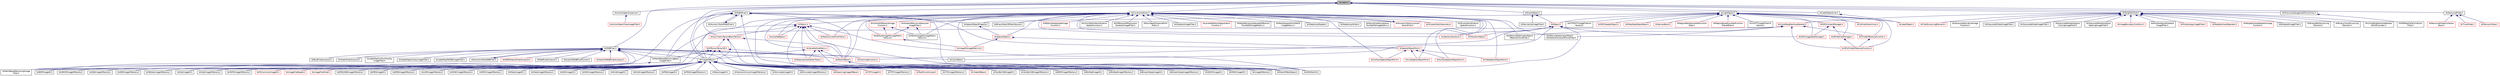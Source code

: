 digraph "itkIndent.h"
{
 // LATEX_PDF_SIZE
  edge [fontname="Helvetica",fontsize="10",labelfontname="Helvetica",labelfontsize="10"];
  node [fontname="Helvetica",fontsize="10",shape=record];
  Node1 [label="itkIndent.h",height=0.2,width=0.4,color="black", fillcolor="grey75", style="filled", fontcolor="black",tooltip=" "];
  Node1 -> Node2 [dir="back",color="midnightblue",fontsize="10",style="solid",fontname="Helvetica"];
  Node2 [label="itkAnchorOpenCloseLine.h",height=0.2,width=0.4,color="black", fillcolor="white", style="filled",URL="$itkAnchorOpenCloseLine_8h.html",tooltip=" "];
  Node2 -> Node3 [dir="back",color="midnightblue",fontsize="10",style="solid",fontname="Helvetica"];
  Node3 [label="itkAnchorOpenCloseImageFilter.h",height=0.2,width=0.4,color="red", fillcolor="white", style="filled",URL="$itkAnchorOpenCloseImageFilter_8h.html",tooltip=" "];
  Node1 -> Node8 [dir="back",color="midnightblue",fontsize="10",style="solid",fontname="Helvetica"];
  Node8 [label="itkCovariantVector.h",height=0.2,width=0.4,color="black", fillcolor="white", style="filled",URL="$itkCovariantVector_8h.html",tooltip=" "];
  Node8 -> Node9 [dir="back",color="midnightblue",fontsize="10",style="solid",fontname="Helvetica"];
  Node9 [label="itkBSplineInterpolateImage\lFunction.h",height=0.2,width=0.4,color="red", fillcolor="white", style="filled",URL="$itkBSplineInterpolateImageFunction_8h.html",tooltip=" "];
  Node8 -> Node33 [dir="back",color="midnightblue",fontsize="10",style="solid",fontname="Helvetica"];
  Node33 [label="itkBinaryMask3DMeshSource.h",height=0.2,width=0.4,color="black", fillcolor="white", style="filled",URL="$itkBinaryMask3DMeshSource_8h.html",tooltip=" "];
  Node8 -> Node34 [dir="back",color="midnightblue",fontsize="10",style="solid",fontname="Helvetica"];
  Node34 [label="itkCentralDifferenceImage\lFunction.h",height=0.2,width=0.4,color="red", fillcolor="white", style="filled",URL="$itkCentralDifferenceImageFunction_8h.html",tooltip=" "];
  Node34 -> Node35 [dir="back",color="midnightblue",fontsize="10",style="solid",fontname="Helvetica"];
  Node35 [label="itkDefaultImageToImageMetric\lTraitsv4.h",height=0.2,width=0.4,color="red", fillcolor="white", style="filled",URL="$itkDefaultImageToImageMetricTraitsv4_8h.html",tooltip=" "];
  Node35 -> Node36 [dir="back",color="midnightblue",fontsize="10",style="solid",fontname="Helvetica"];
  Node36 [label="itkImageToImageMetricv4.h",height=0.2,width=0.4,color="red", fillcolor="white", style="filled",URL="$itkImageToImageMetricv4_8h.html",tooltip=" "];
  Node34 -> Node61 [dir="back",color="midnightblue",fontsize="10",style="solid",fontname="Helvetica"];
  Node61 [label="itkVectorImageToImageMetric\lTraitsv4.h",height=0.2,width=0.4,color="black", fillcolor="white", style="filled",URL="$itkVectorImageToImageMetricTraitsv4_8h.html",tooltip=" "];
  Node8 -> Node62 [dir="back",color="midnightblue",fontsize="10",style="solid",fontname="Helvetica"];
  Node62 [label="itkConicShellInteriorExterior\lSpatialFunction.h",height=0.2,width=0.4,color="black", fillcolor="white", style="filled",URL="$itkConicShellInteriorExteriorSpatialFunction_8h.html",tooltip=" "];
  Node8 -> Node63 [dir="back",color="midnightblue",fontsize="10",style="solid",fontname="Helvetica"];
  Node63 [label="itkContourSpatialObjectPoint.h",height=0.2,width=0.4,color="red", fillcolor="white", style="filled",URL="$itkContourSpatialObjectPoint_8h.html",tooltip=" "];
  Node8 -> Node35 [dir="back",color="midnightblue",fontsize="10",style="solid",fontname="Helvetica"];
  Node8 -> Node67 [dir="back",color="midnightblue",fontsize="10",style="solid",fontname="Helvetica"];
  Node67 [label="itkDeformableSimplexMesh3\lDBalloonForceFilter.h",height=0.2,width=0.4,color="black", fillcolor="white", style="filled",URL="$itkDeformableSimplexMesh3DBalloonForceFilter_8h.html",tooltip=" "];
  Node8 -> Node68 [dir="back",color="midnightblue",fontsize="10",style="solid",fontname="Helvetica"];
  Node68 [label="itkDeformableSimplexMesh3\lDGradientConstraintForceFilter.h",height=0.2,width=0.4,color="black", fillcolor="white", style="filled",URL="$itkDeformableSimplexMesh3DGradientConstraintForceFilter_8h.html",tooltip=" "];
  Node8 -> Node69 [dir="back",color="midnightblue",fontsize="10",style="solid",fontname="Helvetica"];
  Node69 [label="itkDifferenceOfGaussians\lGradientImageFilter.h",height=0.2,width=0.4,color="black", fillcolor="white", style="filled",URL="$itkDifferenceOfGaussiansGradientImageFilter_8h.html",tooltip=" "];
  Node8 -> Node70 [dir="back",color="midnightblue",fontsize="10",style="solid",fontname="Helvetica"];
  Node70 [label="itkEuclideanDistancePoint\lMetric.h",height=0.2,width=0.4,color="black", fillcolor="white", style="filled",URL="$itkEuclideanDistancePointMetric_8h.html",tooltip=" "];
  Node8 -> Node71 [dir="back",color="midnightblue",fontsize="10",style="solid",fontname="Helvetica"];
  Node71 [label="itkGradientImageFilter.h",height=0.2,width=0.4,color="black", fillcolor="white", style="filled",URL="$itkGradientImageFilter_8h.html",tooltip=" "];
  Node8 -> Node72 [dir="back",color="midnightblue",fontsize="10",style="solid",fontname="Helvetica"];
  Node72 [label="itkGradientRecursiveGaussian\lImageFilter.h",height=0.2,width=0.4,color="red", fillcolor="white", style="filled",URL="$itkGradientRecursiveGaussianImageFilter_8h.html",tooltip=" "];
  Node72 -> Node35 [dir="back",color="midnightblue",fontsize="10",style="solid",fontname="Helvetica"];
  Node72 -> Node61 [dir="back",color="midnightblue",fontsize="10",style="solid",fontname="Helvetica"];
  Node8 -> Node81 [dir="back",color="midnightblue",fontsize="10",style="solid",fontname="Helvetica"];
  Node81 [label="itkIdentityTransform.h",height=0.2,width=0.4,color="red", fillcolor="white", style="filled",URL="$itkIdentityTransform_8h.html",tooltip=" "];
  Node8 -> Node87 [dir="back",color="midnightblue",fontsize="10",style="solid",fontname="Helvetica"];
  Node87 [label="itkImageIOBase.h",height=0.2,width=0.4,color="black", fillcolor="white", style="filled",URL="$itkImageIOBase_8h.html",tooltip=" "];
  Node87 -> Node88 [dir="back",color="midnightblue",fontsize="10",style="solid",fontname="Helvetica"];
  Node88 [label="itkBMPImageIO.h",height=0.2,width=0.4,color="black", fillcolor="white", style="filled",URL="$itkBMPImageIO_8h.html",tooltip=" "];
  Node87 -> Node89 [dir="back",color="midnightblue",fontsize="10",style="solid",fontname="Helvetica"];
  Node89 [label="itkBMPImageIOFactory.h",height=0.2,width=0.4,color="black", fillcolor="white", style="filled",URL="$itkBMPImageIOFactory_8h.html",tooltip=" "];
  Node87 -> Node90 [dir="back",color="midnightblue",fontsize="10",style="solid",fontname="Helvetica"];
  Node90 [label="itkBioRadImageIO.h",height=0.2,width=0.4,color="black", fillcolor="white", style="filled",URL="$itkBioRadImageIO_8h.html",tooltip=" "];
  Node87 -> Node91 [dir="back",color="midnightblue",fontsize="10",style="solid",fontname="Helvetica"];
  Node91 [label="itkBioRadImageIOFactory.h",height=0.2,width=0.4,color="black", fillcolor="white", style="filled",URL="$itkBioRadImageIOFactory_8h.html",tooltip=" "];
  Node87 -> Node92 [dir="back",color="midnightblue",fontsize="10",style="solid",fontname="Helvetica"];
  Node92 [label="itkBruker2dseqImageIO.h",height=0.2,width=0.4,color="black", fillcolor="white", style="filled",URL="$itkBruker2dseqImageIO_8h.html",tooltip=" "];
  Node87 -> Node93 [dir="back",color="midnightblue",fontsize="10",style="solid",fontname="Helvetica"];
  Node93 [label="itkBruker2dseqImageIOFactory.h",height=0.2,width=0.4,color="black", fillcolor="white", style="filled",URL="$itkBruker2dseqImageIOFactory_8h.html",tooltip=" "];
  Node87 -> Node94 [dir="back",color="midnightblue",fontsize="10",style="solid",fontname="Helvetica"];
  Node94 [label="itkGDCMImageIO.h",height=0.2,width=0.4,color="black", fillcolor="white", style="filled",URL="$itkGDCMImageIO_8h.html",tooltip=" "];
  Node87 -> Node95 [dir="back",color="midnightblue",fontsize="10",style="solid",fontname="Helvetica"];
  Node95 [label="itkGDCMImageIOFactory.h",height=0.2,width=0.4,color="black", fillcolor="white", style="filled",URL="$itkGDCMImageIOFactory_8h.html",tooltip=" "];
  Node87 -> Node96 [dir="back",color="midnightblue",fontsize="10",style="solid",fontname="Helvetica"];
  Node96 [label="itkGE4ImageIOFactory.h",height=0.2,width=0.4,color="black", fillcolor="white", style="filled",URL="$itkGE4ImageIOFactory_8h.html",tooltip=" "];
  Node87 -> Node97 [dir="back",color="midnightblue",fontsize="10",style="solid",fontname="Helvetica"];
  Node97 [label="itkGE5ImageIOFactory.h",height=0.2,width=0.4,color="black", fillcolor="white", style="filled",URL="$itkGE5ImageIOFactory_8h.html",tooltip=" "];
  Node87 -> Node98 [dir="back",color="midnightblue",fontsize="10",style="solid",fontname="Helvetica"];
  Node98 [label="itkGEAdwImageIOFactory.h",height=0.2,width=0.4,color="black", fillcolor="white", style="filled",URL="$itkGEAdwImageIOFactory_8h.html",tooltip=" "];
  Node87 -> Node99 [dir="back",color="midnightblue",fontsize="10",style="solid",fontname="Helvetica"];
  Node99 [label="itkGiplImageIO.h",height=0.2,width=0.4,color="black", fillcolor="white", style="filled",URL="$itkGiplImageIO_8h.html",tooltip=" "];
  Node87 -> Node100 [dir="back",color="midnightblue",fontsize="10",style="solid",fontname="Helvetica"];
  Node100 [label="itkGiplImageIOFactory.h",height=0.2,width=0.4,color="black", fillcolor="white", style="filled",URL="$itkGiplImageIOFactory_8h.html",tooltip=" "];
  Node87 -> Node101 [dir="back",color="midnightblue",fontsize="10",style="solid",fontname="Helvetica"];
  Node101 [label="itkHDF5ImageIOFactory.h",height=0.2,width=0.4,color="black", fillcolor="white", style="filled",URL="$itkHDF5ImageIOFactory_8h.html",tooltip=" "];
  Node87 -> Node102 [dir="back",color="midnightblue",fontsize="10",style="solid",fontname="Helvetica"];
  Node102 [label="itkIPLCommonImageIO.h",height=0.2,width=0.4,color="red", fillcolor="white", style="filled",URL="$itkIPLCommonImageIO_8h.html",tooltip="This file was written as a modification to the itkMetaImageIO as a new method for reading in files fr..."];
  Node87 -> Node107 [dir="back",color="midnightblue",fontsize="10",style="solid",fontname="Helvetica"];
  Node107 [label="itkImageFileReader.h",height=0.2,width=0.4,color="red", fillcolor="white", style="filled",URL="$itkImageFileReader_8h.html",tooltip=" "];
  Node87 -> Node110 [dir="back",color="midnightblue",fontsize="10",style="solid",fontname="Helvetica"];
  Node110 [label="itkImageFileWriter.h",height=0.2,width=0.4,color="red", fillcolor="white", style="filled",URL="$itkImageFileWriter_8h.html",tooltip=" "];
  Node87 -> Node112 [dir="back",color="midnightblue",fontsize="10",style="solid",fontname="Helvetica"];
  Node112 [label="itkImageIOFactory.h",height=0.2,width=0.4,color="black", fillcolor="white", style="filled",URL="$itkImageIOFactory_8h.html",tooltip=" "];
  Node87 -> Node113 [dir="back",color="midnightblue",fontsize="10",style="solid",fontname="Helvetica"];
  Node113 [label="itkJPEG2000ImageIOFactory.h",height=0.2,width=0.4,color="black", fillcolor="white", style="filled",URL="$itkJPEG2000ImageIOFactory_8h.html",tooltip=" "];
  Node87 -> Node114 [dir="back",color="midnightblue",fontsize="10",style="solid",fontname="Helvetica"];
  Node114 [label="itkJPEGImageIO.h",height=0.2,width=0.4,color="black", fillcolor="white", style="filled",URL="$itkJPEGImageIO_8h.html",tooltip=" "];
  Node87 -> Node115 [dir="back",color="midnightblue",fontsize="10",style="solid",fontname="Helvetica"];
  Node115 [label="itkJPEGImageIOFactory.h",height=0.2,width=0.4,color="black", fillcolor="white", style="filled",URL="$itkJPEGImageIOFactory_8h.html",tooltip=" "];
  Node87 -> Node116 [dir="back",color="midnightblue",fontsize="10",style="solid",fontname="Helvetica"];
  Node116 [label="itkLSMImageIOFactory.h",height=0.2,width=0.4,color="black", fillcolor="white", style="filled",URL="$itkLSMImageIOFactory_8h.html",tooltip=" "];
  Node87 -> Node117 [dir="back",color="midnightblue",fontsize="10",style="solid",fontname="Helvetica"];
  Node117 [label="itkMINCImageIO.h",height=0.2,width=0.4,color="black", fillcolor="white", style="filled",URL="$itkMINCImageIO_8h.html",tooltip=" "];
  Node87 -> Node118 [dir="back",color="midnightblue",fontsize="10",style="solid",fontname="Helvetica"];
  Node118 [label="itkMINCImageIOFactory.h",height=0.2,width=0.4,color="black", fillcolor="white", style="filled",URL="$itkMINCImageIOFactory_8h.html",tooltip=" "];
  Node87 -> Node119 [dir="back",color="midnightblue",fontsize="10",style="solid",fontname="Helvetica"];
  Node119 [label="itkMRCImageIOFactory.h",height=0.2,width=0.4,color="black", fillcolor="white", style="filled",URL="$itkMRCImageIOFactory_8h.html",tooltip=" "];
  Node87 -> Node120 [dir="back",color="midnightblue",fontsize="10",style="solid",fontname="Helvetica"];
  Node120 [label="itkMetaImageIO.h",height=0.2,width=0.4,color="black", fillcolor="white", style="filled",URL="$itkMetaImageIO_8h.html",tooltip=" "];
  Node87 -> Node121 [dir="back",color="midnightblue",fontsize="10",style="solid",fontname="Helvetica"];
  Node121 [label="itkMetaImageIOFactory.h",height=0.2,width=0.4,color="black", fillcolor="white", style="filled",URL="$itkMetaImageIOFactory_8h.html",tooltip=" "];
  Node87 -> Node122 [dir="back",color="midnightblue",fontsize="10",style="solid",fontname="Helvetica"];
  Node122 [label="itkNiftiImageIO.h",height=0.2,width=0.4,color="black", fillcolor="white", style="filled",URL="$itkNiftiImageIO_8h.html",tooltip=" "];
  Node87 -> Node123 [dir="back",color="midnightblue",fontsize="10",style="solid",fontname="Helvetica"];
  Node123 [label="itkNiftiImageIOFactory.h",height=0.2,width=0.4,color="black", fillcolor="white", style="filled",URL="$itkNiftiImageIOFactory_8h.html",tooltip=" "];
  Node87 -> Node124 [dir="back",color="midnightblue",fontsize="10",style="solid",fontname="Helvetica"];
  Node124 [label="itkNrrdImageIO.h",height=0.2,width=0.4,color="black", fillcolor="white", style="filled",URL="$itkNrrdImageIO_8h.html",tooltip=" "];
  Node87 -> Node125 [dir="back",color="midnightblue",fontsize="10",style="solid",fontname="Helvetica"];
  Node125 [label="itkNrrdImageIOFactory.h",height=0.2,width=0.4,color="black", fillcolor="white", style="filled",URL="$itkNrrdImageIOFactory_8h.html",tooltip=" "];
  Node87 -> Node126 [dir="back",color="midnightblue",fontsize="10",style="solid",fontname="Helvetica"];
  Node126 [label="itkPNGImageIO.h",height=0.2,width=0.4,color="black", fillcolor="white", style="filled",URL="$itkPNGImageIO_8h.html",tooltip=" "];
  Node87 -> Node127 [dir="back",color="midnightblue",fontsize="10",style="solid",fontname="Helvetica"];
  Node127 [label="itkPNGImageIOFactory.h",height=0.2,width=0.4,color="black", fillcolor="white", style="filled",URL="$itkPNGImageIOFactory_8h.html",tooltip=" "];
  Node87 -> Node128 [dir="back",color="midnightblue",fontsize="10",style="solid",fontname="Helvetica"];
  Node128 [label="itkRawImageIO.h",height=0.2,width=0.4,color="black", fillcolor="white", style="filled",URL="$itkRawImageIO_8h.html",tooltip=" "];
  Node87 -> Node129 [dir="back",color="midnightblue",fontsize="10",style="solid",fontname="Helvetica"];
  Node129 [label="itkSiemensVisionImageIOFactory.h",height=0.2,width=0.4,color="black", fillcolor="white", style="filled",URL="$itkSiemensVisionImageIOFactory_8h.html",tooltip=" "];
  Node87 -> Node130 [dir="back",color="midnightblue",fontsize="10",style="solid",fontname="Helvetica"];
  Node130 [label="itkStimulateImageIO.h",height=0.2,width=0.4,color="black", fillcolor="white", style="filled",URL="$itkStimulateImageIO_8h.html",tooltip=" "];
  Node87 -> Node131 [dir="back",color="midnightblue",fontsize="10",style="solid",fontname="Helvetica"];
  Node131 [label="itkStimulateImageIOFactory.h",height=0.2,width=0.4,color="black", fillcolor="white", style="filled",URL="$itkStimulateImageIOFactory_8h.html",tooltip=" "];
  Node87 -> Node132 [dir="back",color="midnightblue",fontsize="10",style="solid",fontname="Helvetica"];
  Node132 [label="itkStreamingImageIOBase.h",height=0.2,width=0.4,color="red", fillcolor="white", style="filled",URL="$itkStreamingImageIOBase_8h.html",tooltip=" "];
  Node87 -> Node137 [dir="back",color="midnightblue",fontsize="10",style="solid",fontname="Helvetica"];
  Node137 [label="itkTIFFImageIO.h",height=0.2,width=0.4,color="red", fillcolor="white", style="filled",URL="$itkTIFFImageIO_8h.html",tooltip=" "];
  Node87 -> Node139 [dir="back",color="midnightblue",fontsize="10",style="solid",fontname="Helvetica"];
  Node139 [label="itkTIFFImageIOFactory.h",height=0.2,width=0.4,color="black", fillcolor="white", style="filled",URL="$itkTIFFImageIOFactory_8h.html",tooltip=" "];
  Node87 -> Node140 [dir="back",color="midnightblue",fontsize="10",style="solid",fontname="Helvetica"];
  Node140 [label="itkTestDriverInclude.h",height=0.2,width=0.4,color="red", fillcolor="white", style="filled",URL="$itkTestDriverInclude_8h.html",tooltip=" "];
  Node87 -> Node143 [dir="back",color="midnightblue",fontsize="10",style="solid",fontname="Helvetica"];
  Node143 [label="itkVTKImageIOFactory.h",height=0.2,width=0.4,color="black", fillcolor="white", style="filled",URL="$itkVTKImageIOFactory_8h.html",tooltip=" "];
  Node87 -> Node144 [dir="back",color="midnightblue",fontsize="10",style="solid",fontname="Helvetica"];
  Node144 [label="itkVideoIOBase.h",height=0.2,width=0.4,color="red", fillcolor="white", style="filled",URL="$itkVideoIOBase_8h.html",tooltip=" "];
  Node87 -> Node150 [dir="back",color="midnightblue",fontsize="10",style="solid",fontname="Helvetica"];
  Node150 [label="itkVoxBoCUBImageIO.h",height=0.2,width=0.4,color="black", fillcolor="white", style="filled",URL="$itkVoxBoCUBImageIO_8h.html",tooltip=" "];
  Node87 -> Node151 [dir="back",color="midnightblue",fontsize="10",style="solid",fontname="Helvetica"];
  Node151 [label="itkVoxBoCUBImageIOFactory.h",height=0.2,width=0.4,color="black", fillcolor="white", style="filled",URL="$itkVoxBoCUBImageIOFactory_8h.html",tooltip=" "];
  Node8 -> Node36 [dir="back",color="midnightblue",fontsize="10",style="solid",fontname="Helvetica"];
  Node8 -> Node152 [dir="back",color="midnightblue",fontsize="10",style="solid",fontname="Helvetica"];
  Node152 [label="itkLevelSetBase.h",height=0.2,width=0.4,color="red", fillcolor="white", style="filled",URL="$itkLevelSetBase_8h.html",tooltip=" "];
  Node8 -> Node170 [dir="back",color="midnightblue",fontsize="10",style="solid",fontname="Helvetica"];
  Node170 [label="itkLevelSetMotionRegistration\lFunction.h",height=0.2,width=0.4,color="red", fillcolor="white", style="filled",URL="$itkLevelSetMotionRegistrationFunction_8h.html",tooltip=" "];
  Node8 -> Node172 [dir="back",color="midnightblue",fontsize="10",style="solid",fontname="Helvetica"];
  Node172 [label="itkLineSpatialObjectPoint.h",height=0.2,width=0.4,color="red", fillcolor="white", style="filled",URL="$itkLineSpatialObjectPoint_8h.html",tooltip=" "];
  Node8 -> Node176 [dir="back",color="midnightblue",fontsize="10",style="solid",fontname="Helvetica"];
  Node176 [label="itkMatrix.h",height=0.2,width=0.4,color="red", fillcolor="white", style="filled",URL="$itkMatrix_8h.html",tooltip=" "];
  Node176 -> Node192 [dir="back",color="midnightblue",fontsize="10",style="solid",fontname="Helvetica"];
  Node192 [label="itkGiftiMeshIO.h",height=0.2,width=0.4,color="black", fillcolor="white", style="filled",URL="$itkGiftiMeshIO_8h.html",tooltip=" "];
  Node176 -> Node152 [dir="back",color="midnightblue",fontsize="10",style="solid",fontname="Helvetica"];
  Node176 -> Node117 [dir="back",color="midnightblue",fontsize="10",style="solid",fontname="Helvetica"];
  Node176 -> Node1077 [dir="back",color="midnightblue",fontsize="10",style="solid",fontname="Helvetica"];
  Node1077 [label="itkMeasurementVectorTraits.h",height=0.2,width=0.4,color="red", fillcolor="white", style="filled",URL="$itkMeasurementVectorTraits_8h.html",tooltip=" "];
  Node176 -> Node1118 [dir="back",color="midnightblue",fontsize="10",style="solid",fontname="Helvetica"];
  Node1118 [label="itkMeshConvertPixelTraits.h",height=0.2,width=0.4,color="red", fillcolor="white", style="filled",URL="$itkMeshConvertPixelTraits_8h.html",tooltip=" "];
  Node176 -> Node1119 [dir="back",color="midnightblue",fontsize="10",style="solid",fontname="Helvetica"];
  Node1119 [label="itkMeshIOBase.h",height=0.2,width=0.4,color="red", fillcolor="white", style="filled",URL="$itkMeshIOBase_8h.html",tooltip=" "];
  Node1119 -> Node192 [dir="back",color="midnightblue",fontsize="10",style="solid",fontname="Helvetica"];
  Node1119 -> Node1129 [dir="back",color="midnightblue",fontsize="10",style="solid",fontname="Helvetica"];
  Node1129 [label="itkMeshIOTestHelper.h",height=0.2,width=0.4,color="black", fillcolor="white", style="filled",URL="$itkMeshIOTestHelper_8h.html",tooltip=" "];
  Node176 -> Node1129 [dir="back",color="midnightblue",fontsize="10",style="solid",fontname="Helvetica"];
  Node176 -> Node408 [dir="back",color="midnightblue",fontsize="10",style="solid",fontname="Helvetica"];
  Node408 [label="itkPatchBasedDenoisingImage\lFilter.h",height=0.2,width=0.4,color="black", fillcolor="white", style="filled",URL="$itkPatchBasedDenoisingImageFilter_8h.html",tooltip=" "];
  Node176 -> Node1141 [dir="back",color="midnightblue",fontsize="10",style="solid",fontname="Helvetica"];
  Node1141 [label="itkSymmetricSecondRankTensor.h",height=0.2,width=0.4,color="red", fillcolor="white", style="filled",URL="$itkSymmetricSecondRankTensor_8h.html",tooltip=" "];
  Node1141 -> Node1142 [dir="back",color="midnightblue",fontsize="10",style="solid",fontname="Helvetica"];
  Node1142 [label="itkDiffusionTensor3D.h",height=0.2,width=0.4,color="red", fillcolor="white", style="filled",URL="$itkDiffusionTensor3D_8h.html",tooltip=" "];
  Node1142 -> Node87 [dir="back",color="midnightblue",fontsize="10",style="solid",fontname="Helvetica"];
  Node1142 -> Node1119 [dir="back",color="midnightblue",fontsize="10",style="solid",fontname="Helvetica"];
  Node1142 -> Node1129 [dir="back",color="midnightblue",fontsize="10",style="solid",fontname="Helvetica"];
  Node1142 -> Node407 [dir="back",color="midnightblue",fontsize="10",style="solid",fontname="Helvetica"];
  Node407 [label="itkPatchBasedDenoisingBase\lImageFilter.h",height=0.2,width=0.4,color="black", fillcolor="white", style="filled",URL="$itkPatchBasedDenoisingBaseImageFilter_8h.html",tooltip=" "];
  Node407 -> Node408 [dir="back",color="midnightblue",fontsize="10",style="solid",fontname="Helvetica"];
  Node1142 -> Node408 [dir="back",color="midnightblue",fontsize="10",style="solid",fontname="Helvetica"];
  Node1141 -> Node87 [dir="back",color="midnightblue",fontsize="10",style="solid",fontname="Helvetica"];
  Node1141 -> Node1119 [dir="back",color="midnightblue",fontsize="10",style="solid",fontname="Helvetica"];
  Node1141 -> Node1129 [dir="back",color="midnightblue",fontsize="10",style="solid",fontname="Helvetica"];
  Node8 -> Node74 [dir="back",color="midnightblue",fontsize="10",style="solid",fontname="Helvetica"];
  Node74 [label="itkMeanReciprocalSquareDifference\lPointSetToImageMetric.h",height=0.2,width=0.4,color="black", fillcolor="white", style="filled",URL="$itkMeanReciprocalSquareDifferencePointSetToImageMetric_8h.html",tooltip=" "];
  Node8 -> Node75 [dir="back",color="midnightblue",fontsize="10",style="solid",fontname="Helvetica"];
  Node75 [label="itkMeanSquaresPointSetTo\lImageMetric.h",height=0.2,width=0.4,color="black", fillcolor="white", style="filled",URL="$itkMeanSquaresPointSetToImageMetric_8h.html",tooltip=" "];
  Node8 -> Node1118 [dir="back",color="midnightblue",fontsize="10",style="solid",fontname="Helvetica"];
  Node8 -> Node1119 [dir="back",color="midnightblue",fontsize="10",style="solid",fontname="Helvetica"];
  Node8 -> Node1129 [dir="back",color="midnightblue",fontsize="10",style="solid",fontname="Helvetica"];
  Node8 -> Node1165 [dir="back",color="midnightblue",fontsize="10",style="solid",fontname="Helvetica"];
  Node1165 [label="itkMetaArrayReader.h",height=0.2,width=0.4,color="black", fillcolor="white", style="filled",URL="$itkMetaArrayReader_8h.html",tooltip=" "];
  Node8 -> Node1166 [dir="back",color="midnightblue",fontsize="10",style="solid",fontname="Helvetica"];
  Node1166 [label="itkMetaArrayWriter.h",height=0.2,width=0.4,color="black", fillcolor="white", style="filled",URL="$itkMetaArrayWriter_8h.html",tooltip=" "];
  Node8 -> Node76 [dir="back",color="midnightblue",fontsize="10",style="solid",fontname="Helvetica"];
  Node76 [label="itkNormalizedCorrelation\lPointSetToImageMetric.h",height=0.2,width=0.4,color="black", fillcolor="white", style="filled",URL="$itkNormalizedCorrelationPointSetToImageMetric_8h.html",tooltip=" "];
  Node8 -> Node1167 [dir="back",color="midnightblue",fontsize="10",style="solid",fontname="Helvetica"];
  Node1167 [label="itkNumericTraitsCovariant\lVectorPixel.h",height=0.2,width=0.4,color="red", fillcolor="white", style="filled",URL="$itkNumericTraitsCovariantVectorPixel_8h.html",tooltip=" "];
  Node1167 -> Node8 [dir="back",color="midnightblue",fontsize="10",style="solid",fontname="Helvetica"];
  Node8 -> Node1168 [dir="back",color="midnightblue",fontsize="10",style="solid",fontname="Helvetica"];
  Node1168 [label="itkSimplexMeshGeometry.h",height=0.2,width=0.4,color="red", fillcolor="white", style="filled",URL="$itkSimplexMeshGeometry_8h.html",tooltip=" "];
  Node8 -> Node1028 [dir="back",color="midnightblue",fontsize="10",style="solid",fontname="Helvetica"];
  Node1028 [label="itkSpatialObject.h",height=0.2,width=0.4,color="red", fillcolor="white", style="filled",URL="$itkSpatialObject_8h.html",tooltip=" "];
  Node1028 -> Node36 [dir="back",color="midnightblue",fontsize="10",style="solid",fontname="Helvetica"];
  Node1028 -> Node1055 [dir="back",color="midnightblue",fontsize="10",style="solid",fontname="Helvetica"];
  Node1055 [label="itkSpatialObjectPoint.h",height=0.2,width=0.4,color="red", fillcolor="white", style="filled",URL="$itkSpatialObjectPoint_8h.html",tooltip=" "];
  Node1055 -> Node63 [dir="back",color="midnightblue",fontsize="10",style="solid",fontname="Helvetica"];
  Node1055 -> Node172 [dir="back",color="midnightblue",fontsize="10",style="solid",fontname="Helvetica"];
  Node1055 -> Node1056 [dir="back",color="midnightblue",fontsize="10",style="solid",fontname="Helvetica"];
  Node1056 [label="itkSurfaceSpatialObjectPoint.h",height=0.2,width=0.4,color="red", fillcolor="white", style="filled",URL="$itkSurfaceSpatialObjectPoint_8h.html",tooltip=" "];
  Node1055 -> Node1057 [dir="back",color="midnightblue",fontsize="10",style="solid",fontname="Helvetica"];
  Node1057 [label="itkTubeSpatialObjectPoint.h",height=0.2,width=0.4,color="red", fillcolor="white", style="filled",URL="$itkTubeSpatialObjectPoint_8h.html",tooltip=" "];
  Node8 -> Node1056 [dir="back",color="midnightblue",fontsize="10",style="solid",fontname="Helvetica"];
  Node8 -> Node1174 [dir="back",color="midnightblue",fontsize="10",style="solid",fontname="Helvetica"];
  Node1174 [label="itkTorusInteriorExterior\lSpatialFunction.h",height=0.2,width=0.4,color="black", fillcolor="white", style="filled",URL="$itkTorusInteriorExteriorSpatialFunction_8h.html",tooltip=" "];
  Node8 -> Node1175 [dir="back",color="midnightblue",fontsize="10",style="solid",fontname="Helvetica"];
  Node1175 [label="itkTransformBase.h",height=0.2,width=0.4,color="red", fillcolor="white", style="filled",URL="$itkTransformBase_8h.html",tooltip=" "];
  Node8 -> Node1057 [dir="back",color="midnightblue",fontsize="10",style="solid",fontname="Helvetica"];
  Node8 -> Node1205 [dir="back",color="midnightblue",fontsize="10",style="solid",fontname="Helvetica"];
  Node1205 [label="itkVariableSizeMatrix.h",height=0.2,width=0.4,color="red", fillcolor="white", style="filled",URL="$itkVariableSizeMatrix_8h.html",tooltip=" "];
  Node1205 -> Node87 [dir="back",color="midnightblue",fontsize="10",style="solid",fontname="Helvetica"];
  Node1205 -> Node1077 [dir="back",color="midnightblue",fontsize="10",style="solid",fontname="Helvetica"];
  Node1205 -> Node1119 [dir="back",color="midnightblue",fontsize="10",style="solid",fontname="Helvetica"];
  Node1205 -> Node1129 [dir="back",color="midnightblue",fontsize="10",style="solid",fontname="Helvetica"];
  Node8 -> Node61 [dir="back",color="midnightblue",fontsize="10",style="solid",fontname="Helvetica"];
  Node1 -> Node1209 [dir="back",color="midnightblue",fontsize="10",style="solid",fontname="Helvetica"];
  Node1209 [label="itkEventObject.h",height=0.2,width=0.4,color="black", fillcolor="white", style="filled",URL="$itkEventObject_8h.html",tooltip=" "];
  Node1209 -> Node747 [dir="back",color="midnightblue",fontsize="10",style="solid",fontname="Helvetica"];
  Node747 [label="itkNormalizeImageFilter.h",height=0.2,width=0.4,color="black", fillcolor="white", style="filled",URL="$itkNormalizeImageFilter_8h.html",tooltip=" "];
  Node1209 -> Node1210 [dir="back",color="midnightblue",fontsize="10",style="solid",fontname="Helvetica"];
  Node1210 [label="itkObject.h",height=0.2,width=0.4,color="red", fillcolor="white", style="filled",URL="$itkObject_8h.html",tooltip=" "];
  Node1210 -> Node1261 [dir="back",color="midnightblue",fontsize="10",style="solid",fontname="Helvetica"];
  Node1261 [label="itkColorTable.h",height=0.2,width=0.4,color="black", fillcolor="white", style="filled",URL="$itkColorTable_8h.html",tooltip=" "];
  Node1210 -> Node1262 [dir="back",color="midnightblue",fontsize="10",style="solid",fontname="Helvetica"];
  Node1262 [label="itkColormapFunction.h",height=0.2,width=0.4,color="red", fillcolor="white", style="filled",URL="$itkColormapFunction_8h.html",tooltip=" "];
  Node1210 -> Node1340 [dir="back",color="midnightblue",fontsize="10",style="solid",fontname="Helvetica"];
  Node1340 [label="itkGPUImageDataManager.h",height=0.2,width=0.4,color="red", fillcolor="white", style="filled",URL="$itkGPUImageDataManager_8h.html",tooltip=" "];
  Node1210 -> Node81 [dir="back",color="midnightblue",fontsize="10",style="solid",fontname="Helvetica"];
  Node1210 -> Node112 [dir="back",color="midnightblue",fontsize="10",style="solid",fontname="Helvetica"];
  Node1210 -> Node1175 [dir="back",color="midnightblue",fontsize="10",style="solid",fontname="Helvetica"];
  Node1 -> Node87 [dir="back",color="midnightblue",fontsize="10",style="solid",fontname="Helvetica"];
  Node1 -> Node1570 [dir="back",color="midnightblue",fontsize="10",style="solid",fontname="Helvetica"];
  Node1570 [label="itkLabelObjectLine.h",height=0.2,width=0.4,color="black", fillcolor="white", style="filled",URL="$itkLabelObjectLine_8h.html",tooltip=" "];
  Node1570 -> Node1469 [dir="back",color="midnightblue",fontsize="10",style="solid",fontname="Helvetica"];
  Node1469 [label="itkLabelObject.h",height=0.2,width=0.4,color="red", fillcolor="white", style="filled",URL="$itkLabelObject_8h.html",tooltip=" "];
  Node1 -> Node1571 [dir="back",color="midnightblue",fontsize="10",style="solid",fontname="Helvetica"];
  Node1571 [label="itkLightObject.h",height=0.2,width=0.4,color="black", fillcolor="white", style="filled",URL="$itkLightObject_8h.html",tooltip=" "];
  Node1571 -> Node1326 [dir="back",color="midnightblue",fontsize="10",style="solid",fontname="Helvetica"];
  Node1326 [label="itkCellInterfaceVisitor.h",height=0.2,width=0.4,color="red", fillcolor="white", style="filled",URL="$itkCellInterfaceVisitor_8h.html",tooltip=" "];
  Node1571 -> Node1572 [dir="back",color="midnightblue",fontsize="10",style="solid",fontname="Helvetica"];
  Node1572 [label="itkFFTWFFTImageFilterInit\lFactory.h",height=0.2,width=0.4,color="black", fillcolor="white", style="filled",URL="$itkFFTWFFTImageFilterInitFactory_8h.html",tooltip=" "];
  Node1571 -> Node349 [dir="back",color="midnightblue",fontsize="10",style="solid",fontname="Helvetica"];
  Node349 [label="itkFiniteDifferenceFunction.h",height=0.2,width=0.4,color="red", fillcolor="white", style="filled",URL="$itkFiniteDifferenceFunction_8h.html",tooltip=" "];
  Node349 -> Node392 [dir="back",color="midnightblue",fontsize="10",style="solid",fontname="Helvetica"];
  Node392 [label="itkGPUFiniteDifferenceFunction.h",height=0.2,width=0.4,color="red", fillcolor="white", style="filled",URL="$itkGPUFiniteDifferenceFunction_8h.html",tooltip=" "];
  Node1571 -> Node1573 [dir="back",color="midnightblue",fontsize="10",style="solid",fontname="Helvetica"];
  Node1573 [label="itkGPUContextManager.h",height=0.2,width=0.4,color="red", fillcolor="white", style="filled",URL="$itkGPUContextManager_8h.html",tooltip=" "];
  Node1573 -> Node1340 [dir="back",color="midnightblue",fontsize="10",style="solid",fontname="Helvetica"];
  Node1573 -> Node506 [dir="back",color="midnightblue",fontsize="10",style="solid",fontname="Helvetica"];
  Node506 [label="itkGPUKernelManager.h",height=0.2,width=0.4,color="red", fillcolor="white", style="filled",URL="$itkGPUKernelManager_8h.html",tooltip=" "];
  Node506 -> Node392 [dir="back",color="midnightblue",fontsize="10",style="solid",fontname="Helvetica"];
  Node1571 -> Node392 [dir="back",color="midnightblue",fontsize="10",style="solid",fontname="Helvetica"];
  Node1571 -> Node1340 [dir="back",color="midnightblue",fontsize="10",style="solid",fontname="Helvetica"];
  Node1571 -> Node506 [dir="back",color="midnightblue",fontsize="10",style="solid",fontname="Helvetica"];
  Node1571 -> Node1469 [dir="back",color="midnightblue",fontsize="10",style="solid",fontname="Helvetica"];
  Node1571 -> Node1486 [dir="back",color="midnightblue",fontsize="10",style="solid",fontname="Helvetica"];
  Node1486 [label="itkMRCHeaderObject.h",height=0.2,width=0.4,color="red", fillcolor="white", style="filled",URL="$itkMRCHeaderObject_8h.html",tooltip=" "];
  Node1571 -> Node1574 [dir="back",color="midnightblue",fontsize="10",style="solid",fontname="Helvetica"];
  Node1574 [label="itkMetaDataObjectBase.h",height=0.2,width=0.4,color="red", fillcolor="white", style="filled",URL="$itkMetaDataObjectBase_8h.html",tooltip=" "];
  Node1571 -> Node1498 [dir="back",color="midnightblue",fontsize="10",style="solid",fontname="Helvetica"];
  Node1498 [label="itkNarrowBand.h",height=0.2,width=0.4,color="red", fillcolor="white", style="filled",URL="$itkNarrowBand_8h.html",tooltip=" "];
  Node1571 -> Node1210 [dir="back",color="midnightblue",fontsize="10",style="solid",fontname="Helvetica"];
  Node1571 -> Node578 [dir="back",color="midnightblue",fontsize="10",style="solid",fontname="Helvetica"];
  Node578 [label="itkRegionBasedLevelSetFunction\lData.h",height=0.2,width=0.4,color="red", fillcolor="white", style="filled",URL="$itkRegionBasedLevelSetFunctionData_8h.html",tooltip=" "];
  Node1571 -> Node580 [dir="back",color="midnightblue",fontsize="10",style="solid",fontname="Helvetica"];
  Node580 [label="itkRegionBasedLevelSetFunction\lSharedData.h",height=0.2,width=0.4,color="red", fillcolor="white", style="filled",URL="$itkRegionBasedLevelSetFunctionSharedData_8h.html",tooltip=" "];
  Node1571 -> Node1528 [dir="back",color="midnightblue",fontsize="10",style="solid",fontname="Helvetica"];
  Node1528 [label="itkSpatialObjectProperty.h",height=0.2,width=0.4,color="black", fillcolor="white", style="filled",URL="$itkSpatialObjectProperty_8h.html",tooltip=" "];
  Node1528 -> Node1028 [dir="back",color="midnightblue",fontsize="10",style="solid",fontname="Helvetica"];
  Node1571 -> Node1576 [dir="back",color="midnightblue",fontsize="10",style="solid",fontname="Helvetica"];
  Node1576 [label="itkVnlFFTImageFilterInit\lFactory.h",height=0.2,width=0.4,color="black", fillcolor="white", style="filled",URL="$itkVnlFFTImageFilterInitFactory_8h.html",tooltip=" "];
  Node1 -> Node1577 [dir="back",color="midnightblue",fontsize="10",style="solid",fontname="Helvetica"];
  Node1577 [label="itkMultivariateLegendrePolynomial.h",height=0.2,width=0.4,color="black", fillcolor="white", style="filled",URL="$itkMultivariateLegendrePolynomial_8h.html",tooltip=" "];
  Node1577 -> Node576 [dir="back",color="midnightblue",fontsize="10",style="solid",fontname="Helvetica"];
  Node576 [label="itkMRIBiasFieldCorrection\lFilter.h",height=0.2,width=0.4,color="black", fillcolor="white", style="filled",URL="$itkMRIBiasFieldCorrectionFilter_8h.html",tooltip=" "];
  Node1 -> Node1578 [dir="back",color="midnightblue",fontsize="10",style="solid",fontname="Helvetica"];
  Node1578 [label="itkNeighborhood.h",height=0.2,width=0.4,color="black", fillcolor="white", style="filled",URL="$itkNeighborhood_8h.html",tooltip=" "];
  Node1578 -> Node417 [dir="back",color="midnightblue",fontsize="10",style="solid",fontname="Helvetica"];
  Node417 [label="itkBilateralImageFilter.h",height=0.2,width=0.4,color="black", fillcolor="white", style="filled",URL="$itkBilateralImageFilter_8h.html",tooltip=" "];
  Node1578 -> Node1579 [dir="back",color="midnightblue",fontsize="10",style="solid",fontname="Helvetica"];
  Node1579 [label="itkBinaryBallStructuring\lElement.h",height=0.2,width=0.4,color="black", fillcolor="white", style="filled",URL="$itkBinaryBallStructuringElement_8h.html",tooltip=" "];
  Node1578 -> Node1580 [dir="back",color="midnightblue",fontsize="10",style="solid",fontname="Helvetica"];
  Node1580 [label="itkBinaryCrossStructuring\lElement.h",height=0.2,width=0.4,color="black", fillcolor="white", style="filled",URL="$itkBinaryCrossStructuringElement_8h.html",tooltip=" "];
  Node1578 -> Node343 [dir="back",color="midnightblue",fontsize="10",style="solid",fontname="Helvetica"];
  Node343 [label="itkConstNeighborhoodIterator.h",height=0.2,width=0.4,color="red", fillcolor="white", style="filled",URL="$itkConstNeighborhoodIterator_8h.html",tooltip=" "];
  Node343 -> Node67 [dir="back",color="midnightblue",fontsize="10",style="solid",fontname="Helvetica"];
  Node343 -> Node68 [dir="back",color="midnightblue",fontsize="10",style="solid",fontname="Helvetica"];
  Node343 -> Node349 [dir="back",color="midnightblue",fontsize="10",style="solid",fontname="Helvetica"];
  Node343 -> Node392 [dir="back",color="midnightblue",fontsize="10",style="solid",fontname="Helvetica"];
  Node343 -> Node407 [dir="back",color="midnightblue",fontsize="10",style="solid",fontname="Helvetica"];
  Node1578 -> Node464 [dir="back",color="midnightblue",fontsize="10",style="solid",fontname="Helvetica"];
  Node464 [label="itkConstNeighborhoodIterator\lWithOnlyIndex.h",height=0.2,width=0.4,color="black", fillcolor="white", style="filled",URL="$itkConstNeighborhoodIteratorWithOnlyIndex_8h.html",tooltip=" "];
  Node1578 -> Node496 [dir="back",color="midnightblue",fontsize="10",style="solid",fontname="Helvetica"];
  Node496 [label="itkFlatStructuringElement.h",height=0.2,width=0.4,color="red", fillcolor="white", style="filled",URL="$itkFlatStructuringElement_8h.html",tooltip=" "];
  Node1578 -> Node206 [dir="back",color="midnightblue",fontsize="10",style="solid",fontname="Helvetica"];
  Node206 [label="itkGaussianDerivativeImage\lFunction.h",height=0.2,width=0.4,color="black", fillcolor="white", style="filled",URL="$itkGaussianDerivativeImageFunction_8h.html",tooltip=" "];
  Node1578 -> Node447 [dir="back",color="midnightblue",fontsize="10",style="solid",fontname="Helvetica"];
  Node447 [label="itkGrayscaleDilateImageFilter.h",height=0.2,width=0.4,color="black", fillcolor="white", style="filled",URL="$itkGrayscaleDilateImageFilter_8h.html",tooltip=" "];
  Node1578 -> Node450 [dir="back",color="midnightblue",fontsize="10",style="solid",fontname="Helvetica"];
  Node450 [label="itkGrayscaleErodeImageFilter.h",height=0.2,width=0.4,color="black", fillcolor="white", style="filled",URL="$itkGrayscaleErodeImageFilter_8h.html",tooltip=" "];
  Node1578 -> Node5 [dir="back",color="midnightblue",fontsize="10",style="solid",fontname="Helvetica"];
  Node5 [label="itkGrayscaleMorphological\lClosingImageFilter.h",height=0.2,width=0.4,color="black", fillcolor="white", style="filled",URL="$itkGrayscaleMorphologicalClosingImageFilter_8h.html",tooltip=" "];
  Node1578 -> Node7 [dir="back",color="midnightblue",fontsize="10",style="solid",fontname="Helvetica"];
  Node7 [label="itkGrayscaleMorphological\lOpeningImageFilter.h",height=0.2,width=0.4,color="black", fillcolor="white", style="filled",URL="$itkGrayscaleMorphologicalOpeningImageFilter_8h.html",tooltip=" "];
  Node1578 -> Node1560 [dir="back",color="midnightblue",fontsize="10",style="solid",fontname="Helvetica"];
  Node1560 [label="itkImageBoundaryCondition.h",height=0.2,width=0.4,color="red", fillcolor="white", style="filled",URL="$itkImageBoundaryCondition_8h.html",tooltip=" "];
  Node1578 -> Node448 [dir="back",color="midnightblue",fontsize="10",style="solid",fontname="Helvetica"];
  Node448 [label="itkMorphologicalGradient\lImageFilter.h",height=0.2,width=0.4,color="black", fillcolor="white", style="filled",URL="$itkMorphologicalGradientImageFilter_8h.html",tooltip=" "];
  Node1578 -> Node445 [dir="back",color="midnightblue",fontsize="10",style="solid",fontname="Helvetica"];
  Node445 [label="itkMorphologyImageFilter.h",height=0.2,width=0.4,color="red", fillcolor="white", style="filled",URL="$itkMorphologyImageFilter_8h.html",tooltip=" "];
  Node1578 -> Node1581 [dir="back",color="midnightblue",fontsize="10",style="solid",fontname="Helvetica"];
  Node1581 [label="itkNeighborhoodOperator.h",height=0.2,width=0.4,color="red", fillcolor="white", style="filled",URL="$itkNeighborhoodOperator_8h.html",tooltip=" "];
  Node1578 -> Node250 [dir="back",color="midnightblue",fontsize="10",style="solid",fontname="Helvetica"];
  Node250 [label="itkNeighborhoodOperatorImage\lFunction.h",height=0.2,width=0.4,color="red", fillcolor="white", style="filled",URL="$itkNeighborhoodOperatorImageFunction_8h.html",tooltip=" "];
  Node1 -> Node1590 [dir="back",color="midnightblue",fontsize="10",style="solid",fontname="Helvetica"];
  Node1590 [label="itkRGBAPixel.h",height=0.2,width=0.4,color="black", fillcolor="white", style="filled",URL="$itkRGBAPixel_8h.html",tooltip=" "];
  Node1590 -> Node192 [dir="back",color="midnightblue",fontsize="10",style="solid",fontname="Helvetica"];
  Node1590 -> Node87 [dir="back",color="midnightblue",fontsize="10",style="solid",fontname="Helvetica"];
  Node1590 -> Node1119 [dir="back",color="midnightblue",fontsize="10",style="solid",fontname="Helvetica"];
  Node1590 -> Node1129 [dir="back",color="midnightblue",fontsize="10",style="solid",fontname="Helvetica"];
  Node1590 -> Node1591 [dir="back",color="midnightblue",fontsize="10",style="solid",fontname="Helvetica"];
  Node1591 [label="itkNumericTraitsRGBAPixel.h",height=0.2,width=0.4,color="black", fillcolor="white", style="filled",URL="$itkNumericTraitsRGBAPixel_8h.html",tooltip=" "];
  Node1591 -> Node1590 [dir="back",color="midnightblue",fontsize="10",style="solid",fontname="Helvetica"];
  Node1590 -> Node407 [dir="back",color="midnightblue",fontsize="10",style="solid",fontname="Helvetica"];
  Node1590 -> Node408 [dir="back",color="midnightblue",fontsize="10",style="solid",fontname="Helvetica"];
  Node1590 -> Node1055 [dir="back",color="midnightblue",fontsize="10",style="solid",fontname="Helvetica"];
  Node1590 -> Node1528 [dir="back",color="midnightblue",fontsize="10",style="solid",fontname="Helvetica"];
  Node1 -> Node1592 [dir="back",color="midnightblue",fontsize="10",style="solid",fontname="Helvetica"];
  Node1592 [label="itkRGBPixel.h",height=0.2,width=0.4,color="black", fillcolor="white", style="filled",URL="$itkRGBPixel_8h.html",tooltip=" "];
  Node1592 -> Node88 [dir="back",color="midnightblue",fontsize="10",style="solid",fontname="Helvetica"];
  Node1592 -> Node1593 [dir="back",color="midnightblue",fontsize="10",style="solid",fontname="Helvetica"];
  Node1593 [label="itkBluePixelAccessor.h",height=0.2,width=0.4,color="black", fillcolor="white", style="filled",URL="$itkBluePixelAccessor_8h.html",tooltip=" "];
  Node1592 -> Node1261 [dir="back",color="midnightblue",fontsize="10",style="solid",fontname="Helvetica"];
  Node1592 -> Node1262 [dir="back",color="midnightblue",fontsize="10",style="solid",fontname="Helvetica"];
  Node1592 -> Node1594 [dir="back",color="midnightblue",fontsize="10",style="solid",fontname="Helvetica"];
  Node1594 [label="itkGreenPixelAccessor.h",height=0.2,width=0.4,color="black", fillcolor="white", style="filled",URL="$itkGreenPixelAccessor_8h.html",tooltip=" "];
  Node1592 -> Node87 [dir="back",color="midnightblue",fontsize="10",style="solid",fontname="Helvetica"];
  Node1592 -> Node883 [dir="back",color="midnightblue",fontsize="10",style="solid",fontname="Helvetica"];
  Node883 [label="itkLabelMapContourOverlay\lImageFilter.h",height=0.2,width=0.4,color="black", fillcolor="white", style="filled",URL="$itkLabelMapContourOverlayImageFilter_8h.html",tooltip=" "];
  Node1592 -> Node885 [dir="back",color="midnightblue",fontsize="10",style="solid",fontname="Helvetica"];
  Node885 [label="itkLabelMapOverlayImageFilter.h",height=0.2,width=0.4,color="black", fillcolor="white", style="filled",URL="$itkLabelMapOverlayImageFilter_8h.html",tooltip=" "];
  Node1592 -> Node888 [dir="back",color="midnightblue",fontsize="10",style="solid",fontname="Helvetica"];
  Node888 [label="itkLabelMapToRGBImageFilter.h",height=0.2,width=0.4,color="black", fillcolor="white", style="filled",URL="$itkLabelMapToRGBImageFilter_8h.html",tooltip=" "];
  Node1592 -> Node1077 [dir="back",color="midnightblue",fontsize="10",style="solid",fontname="Helvetica"];
  Node1592 -> Node1119 [dir="back",color="midnightblue",fontsize="10",style="solid",fontname="Helvetica"];
  Node1592 -> Node1129 [dir="back",color="midnightblue",fontsize="10",style="solid",fontname="Helvetica"];
  Node1592 -> Node1595 [dir="back",color="midnightblue",fontsize="10",style="solid",fontname="Helvetica"];
  Node1595 [label="itkNumericTraitsRGBPixel.h",height=0.2,width=0.4,color="black", fillcolor="white", style="filled",URL="$itkNumericTraitsRGBPixel_8h.html",tooltip=" "];
  Node1595 -> Node1592 [dir="back",color="midnightblue",fontsize="10",style="solid",fontname="Helvetica"];
  Node1592 -> Node407 [dir="back",color="midnightblue",fontsize="10",style="solid",fontname="Helvetica"];
  Node1592 -> Node408 [dir="back",color="midnightblue",fontsize="10",style="solid",fontname="Helvetica"];
  Node1592 -> Node1596 [dir="back",color="midnightblue",fontsize="10",style="solid",fontname="Helvetica"];
  Node1596 [label="itkRGBToVectorPixelAccessor.h",height=0.2,width=0.4,color="red", fillcolor="white", style="filled",URL="$itkRGBToVectorPixelAccessor_8h.html",tooltip=" "];
  Node1592 -> Node1597 [dir="back",color="midnightblue",fontsize="10",style="solid",fontname="Helvetica"];
  Node1597 [label="itkRedPixelAccessor.h",height=0.2,width=0.4,color="black", fillcolor="white", style="filled",URL="$itkRedPixelAccessor_8h.html",tooltip=" "];
  Node1592 -> Node1598 [dir="back",color="midnightblue",fontsize="10",style="solid",fontname="Helvetica"];
  Node1598 [label="itkScalarToRGBPixelFunctor.h",height=0.2,width=0.4,color="black", fillcolor="white", style="filled",URL="$itkScalarToRGBPixelFunctor_8h.html",tooltip=" "];
  Node1592 -> Node1599 [dir="back",color="midnightblue",fontsize="10",style="solid",fontname="Helvetica"];
  Node1599 [label="itkVectorToRGBPixelAccessor.h",height=0.2,width=0.4,color="red", fillcolor="white", style="filled",URL="$itkVectorToRGBPixelAccessor_8h.html",tooltip=" "];
  Node1 -> Node1600 [dir="back",color="midnightblue",fontsize="10",style="solid",fontname="Helvetica"];
  Node1600 [label="itkResourceProbe.h",height=0.2,width=0.4,color="black", fillcolor="white", style="filled",URL="$itkResourceProbe_8h.html",tooltip=" "];
  Node1600 -> Node1491 [dir="back",color="midnightblue",fontsize="10",style="solid",fontname="Helvetica"];
  Node1491 [label="itkMemoryProbe.h",height=0.2,width=0.4,color="red", fillcolor="white", style="filled",URL="$itkMemoryProbe_8h.html",tooltip=" "];
  Node1600 -> Node1493 [dir="back",color="midnightblue",fontsize="10",style="solid",fontname="Helvetica"];
  Node1493 [label="itkResourceProbesCollector\lBase.h",height=0.2,width=0.4,color="red", fillcolor="white", style="filled",URL="$itkResourceProbesCollectorBase_8h.html",tooltip=" "];
  Node1600 -> Node1520 [dir="back",color="midnightblue",fontsize="10",style="solid",fontname="Helvetica"];
  Node1520 [label="itkTimeProbe.h",height=0.2,width=0.4,color="red", fillcolor="white", style="filled",URL="$itkTimeProbe_8h.html",tooltip=" "];
  Node1 -> Node1141 [dir="back",color="midnightblue",fontsize="10",style="solid",fontname="Helvetica"];
}
